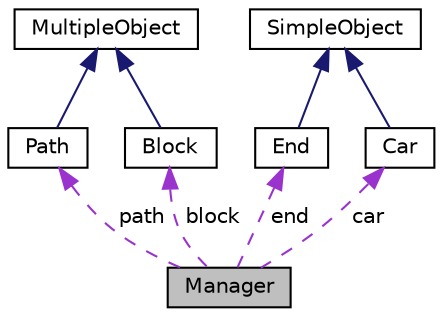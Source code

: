 digraph "Manager"
{
  edge [fontname="Helvetica",fontsize="10",labelfontname="Helvetica",labelfontsize="10"];
  node [fontname="Helvetica",fontsize="10",shape=record];
  Node1 [label="Manager",height=0.2,width=0.4,color="black", fillcolor="grey75", style="filled" fontcolor="black"];
  Node2 -> Node1 [dir="back",color="darkorchid3",fontsize="10",style="dashed",label=" path" ,fontname="Helvetica"];
  Node2 [label="Path",height=0.2,width=0.4,color="black", fillcolor="white", style="filled",URL="$class_path.html"];
  Node3 -> Node2 [dir="back",color="midnightblue",fontsize="10",style="solid",fontname="Helvetica"];
  Node3 [label="MultipleObject",height=0.2,width=0.4,color="black", fillcolor="white", style="filled",URL="$class_multiple_object.html"];
  Node4 -> Node1 [dir="back",color="darkorchid3",fontsize="10",style="dashed",label=" end" ,fontname="Helvetica"];
  Node4 [label="End",height=0.2,width=0.4,color="black", fillcolor="white", style="filled",URL="$class_end.html"];
  Node5 -> Node4 [dir="back",color="midnightblue",fontsize="10",style="solid",fontname="Helvetica"];
  Node5 [label="SimpleObject",height=0.2,width=0.4,color="black", fillcolor="white", style="filled",URL="$class_simple_object.html"];
  Node6 -> Node1 [dir="back",color="darkorchid3",fontsize="10",style="dashed",label=" block" ,fontname="Helvetica"];
  Node6 [label="Block",height=0.2,width=0.4,color="black", fillcolor="white", style="filled",URL="$class_block.html"];
  Node3 -> Node6 [dir="back",color="midnightblue",fontsize="10",style="solid",fontname="Helvetica"];
  Node7 -> Node1 [dir="back",color="darkorchid3",fontsize="10",style="dashed",label=" car" ,fontname="Helvetica"];
  Node7 [label="Car",height=0.2,width=0.4,color="black", fillcolor="white", style="filled",URL="$class_car.html"];
  Node5 -> Node7 [dir="back",color="midnightblue",fontsize="10",style="solid",fontname="Helvetica"];
}
